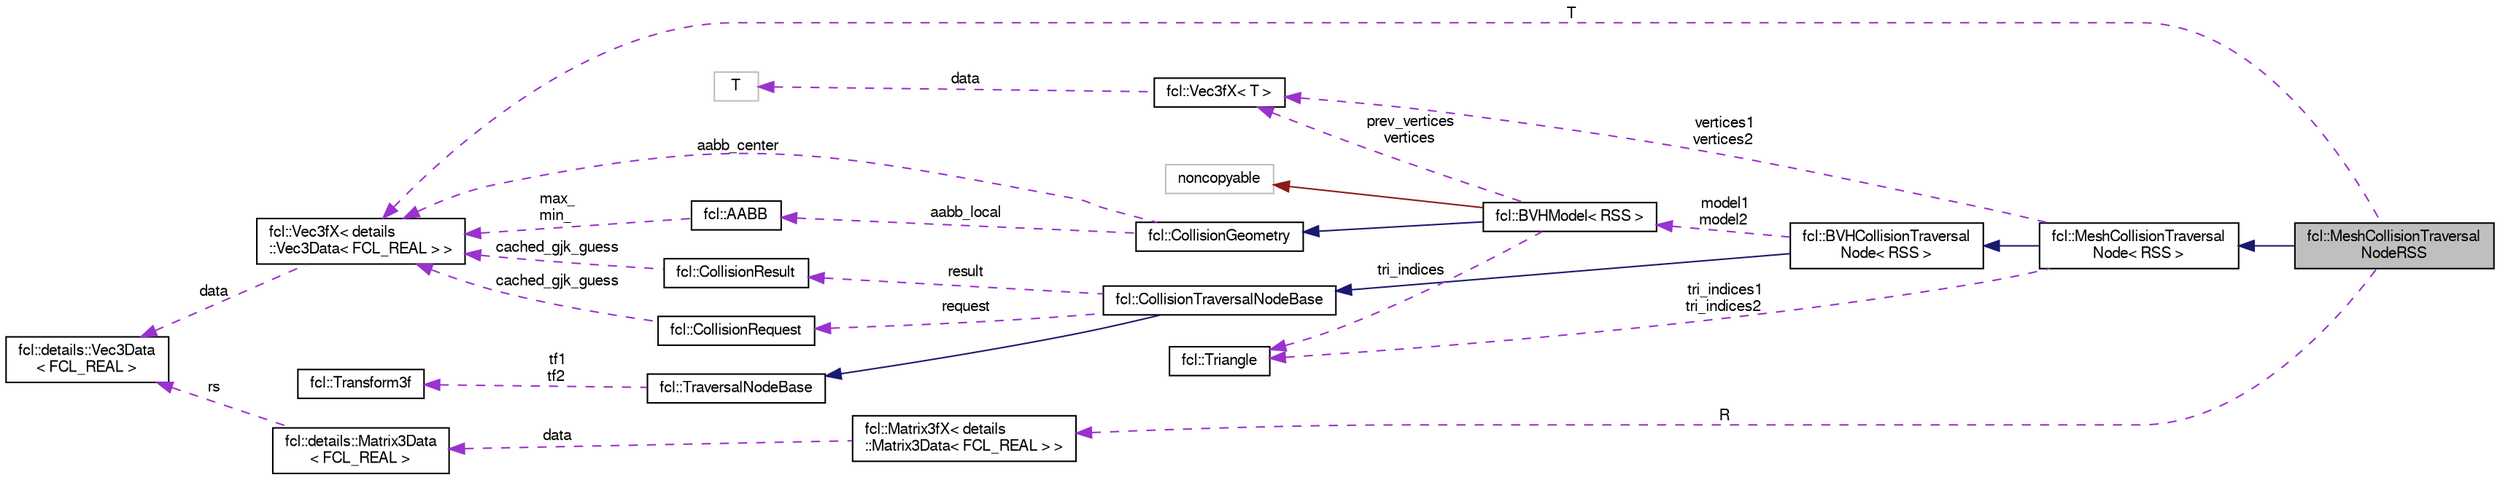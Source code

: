 digraph "fcl::MeshCollisionTraversalNodeRSS"
{
  edge [fontname="FreeSans",fontsize="10",labelfontname="FreeSans",labelfontsize="10"];
  node [fontname="FreeSans",fontsize="10",shape=record];
  rankdir="LR";
  Node1 [label="fcl::MeshCollisionTraversal\lNodeRSS",height=0.2,width=0.4,color="black", fillcolor="grey75", style="filled" fontcolor="black"];
  Node2 -> Node1 [dir="back",color="midnightblue",fontsize="10",style="solid",fontname="FreeSans"];
  Node2 [label="fcl::MeshCollisionTraversal\lNode\< RSS \>",height=0.2,width=0.4,color="black", fillcolor="white", style="filled",URL="$a00089.html"];
  Node3 -> Node2 [dir="back",color="midnightblue",fontsize="10",style="solid",fontname="FreeSans"];
  Node3 [label="fcl::BVHCollisionTraversal\lNode\< RSS \>",height=0.2,width=0.4,color="black", fillcolor="white", style="filled",URL="$a00014.html"];
  Node4 -> Node3 [dir="back",color="midnightblue",fontsize="10",style="solid",fontname="FreeSans"];
  Node4 [label="fcl::CollisionTraversalNodeBase",height=0.2,width=0.4,color="black", fillcolor="white", style="filled",URL="$a00032.html",tooltip="Node structure encoding the information required for collision traversal. "];
  Node5 -> Node4 [dir="back",color="midnightblue",fontsize="10",style="solid",fontname="FreeSans"];
  Node5 [label="fcl::TraversalNodeBase",height=0.2,width=0.4,color="black", fillcolor="white", style="filled",URL="$a00214.html",tooltip="Node structure encoding the information required for traversal. "];
  Node6 -> Node5 [dir="back",color="darkorchid3",fontsize="10",style="dashed",label=" tf1\ntf2" ,fontname="FreeSans"];
  Node6 [label="fcl::Transform3f",height=0.2,width=0.4,color="black", fillcolor="white", style="filled",URL="$a00212.html",tooltip="Simple transform class used locally by InterpMotion. "];
  Node7 -> Node4 [dir="back",color="darkorchid3",fontsize="10",style="dashed",label=" request" ,fontname="FreeSans"];
  Node7 [label="fcl::CollisionRequest",height=0.2,width=0.4,color="black", fillcolor="white", style="filled",URL="$a00030.html",tooltip="request to the collision algorithm "];
  Node8 -> Node7 [dir="back",color="darkorchid3",fontsize="10",style="dashed",label=" cached_gjk_guess" ,fontname="FreeSans"];
  Node8 [label="fcl::Vec3fX\< details\l::Vec3Data\< FCL_REAL \> \>",height=0.2,width=0.4,color="black", fillcolor="white", style="filled",URL="$a00223.html"];
  Node9 -> Node8 [dir="back",color="darkorchid3",fontsize="10",style="dashed",label=" data" ,fontname="FreeSans"];
  Node9 [label="fcl::details::Vec3Data\l\< FCL_REAL \>",height=0.2,width=0.4,color="black", fillcolor="white", style="filled",URL="$a00222.html"];
  Node10 -> Node4 [dir="back",color="darkorchid3",fontsize="10",style="dashed",label=" result" ,fontname="FreeSans"];
  Node10 [label="fcl::CollisionResult",height=0.2,width=0.4,color="black", fillcolor="white", style="filled",URL="$a00031.html",tooltip="collision result "];
  Node8 -> Node10 [dir="back",color="darkorchid3",fontsize="10",style="dashed",label=" cached_gjk_guess" ,fontname="FreeSans"];
  Node11 -> Node3 [dir="back",color="darkorchid3",fontsize="10",style="dashed",label=" model1\nmodel2" ,fontname="FreeSans"];
  Node11 [label="fcl::BVHModel\< RSS \>",height=0.2,width=0.4,color="black", fillcolor="white", style="filled",URL="$a00018.html"];
  Node12 -> Node11 [dir="back",color="midnightblue",fontsize="10",style="solid",fontname="FreeSans"];
  Node12 [label="fcl::CollisionGeometry",height=0.2,width=0.4,color="black", fillcolor="white", style="filled",URL="$a00028.html",tooltip="The geometry for the object for collision or distance computation. "];
  Node8 -> Node12 [dir="back",color="darkorchid3",fontsize="10",style="dashed",label=" aabb_center" ,fontname="FreeSans"];
  Node13 -> Node12 [dir="back",color="darkorchid3",fontsize="10",style="dashed",label=" aabb_local" ,fontname="FreeSans"];
  Node13 [label="fcl::AABB",height=0.2,width=0.4,color="black", fillcolor="white", style="filled",URL="$a00003.html",tooltip="A class describing the AABB collision structure, which is a box in 3D space determined by two diagona..."];
  Node8 -> Node13 [dir="back",color="darkorchid3",fontsize="10",style="dashed",label=" max_\nmin_" ,fontname="FreeSans"];
  Node14 -> Node11 [dir="back",color="firebrick4",fontsize="10",style="solid",fontname="FreeSans"];
  Node14 [label="noncopyable",height=0.2,width=0.4,color="grey75", fillcolor="white", style="filled"];
  Node15 -> Node11 [dir="back",color="darkorchid3",fontsize="10",style="dashed",label=" prev_vertices\nvertices" ,fontname="FreeSans"];
  Node15 [label="fcl::Vec3fX\< T \>",height=0.2,width=0.4,color="black", fillcolor="white", style="filled",URL="$a00223.html",tooltip="Vector3 class wrapper. The core data is in the template parameter class. "];
  Node16 -> Node15 [dir="back",color="darkorchid3",fontsize="10",style="dashed",label=" data" ,fontname="FreeSans"];
  Node16 [label="T",height=0.2,width=0.4,color="grey75", fillcolor="white", style="filled"];
  Node17 -> Node11 [dir="back",color="darkorchid3",fontsize="10",style="dashed",label=" tri_indices" ,fontname="FreeSans"];
  Node17 [label="fcl::Triangle",height=0.2,width=0.4,color="black", fillcolor="white", style="filled",URL="$a00215.html",tooltip="Triangle with 3 indices for points. "];
  Node15 -> Node2 [dir="back",color="darkorchid3",fontsize="10",style="dashed",label=" vertices1\nvertices2" ,fontname="FreeSans"];
  Node17 -> Node2 [dir="back",color="darkorchid3",fontsize="10",style="dashed",label=" tri_indices1\ntri_indices2" ,fontname="FreeSans"];
  Node8 -> Node1 [dir="back",color="darkorchid3",fontsize="10",style="dashed",label=" T" ,fontname="FreeSans"];
  Node18 -> Node1 [dir="back",color="darkorchid3",fontsize="10",style="dashed",label=" R" ,fontname="FreeSans"];
  Node18 [label="fcl::Matrix3fX\< details\l::Matrix3Data\< FCL_REAL \> \>",height=0.2,width=0.4,color="black", fillcolor="white", style="filled",URL="$a00088.html"];
  Node19 -> Node18 [dir="back",color="darkorchid3",fontsize="10",style="dashed",label=" data" ,fontname="FreeSans"];
  Node19 [label="fcl::details::Matrix3Data\l\< FCL_REAL \>",height=0.2,width=0.4,color="black", fillcolor="white", style="filled",URL="$a00087.html"];
  Node9 -> Node19 [dir="back",color="darkorchid3",fontsize="10",style="dashed",label=" rs" ,fontname="FreeSans"];
}
